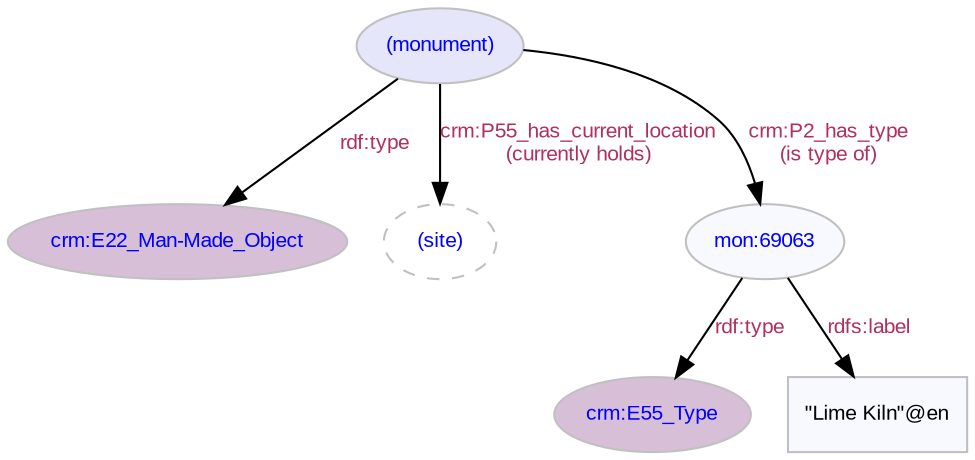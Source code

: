 digraph {
   // label = "Monument";
   // labelloc = "t";
   node [color=gray, fontcolor=blue, fontsize=10, fontname=Arial, style=filled, fillcolor=ghostwhite];
   edge [color=black, fontcolor=maroon, fontsize=10, fontname=Arial];
   "crm:E22_Man-Made_Object" [fillcolor=thistle, target="crm", URL="http://www.cidoc-crm.org/cidoc-crm/E22_Man-Made_Object"];
   "crm:E55_Type" [fillcolor=thistle, target="crm", URL="http://www.cidoc-crm.org/cidoc-crm/E55_Type"];
   "(site)" [style=dashed];
   "(monument)" [fillcolor=lavender];
   "(monument)" -> "crm:E22_Man-Made_Object" [label="rdf:type", labelURL="http://www.w3.org/1999/02/22-rdf-syntax-ns#type"];   
   "(monument)" -> "mon:69063" [label="crm:P2_has_type\n(is type of)", labelURL="http://www.cidoc-crm.org/cidoc-crm/P2_has_type"];
   "(monument)" -> "(site)" [label="crm:P55_has_current_location\n(currently holds)", labelURL="http://www.cidoc-crm.org/cidoc-crm/P55_has_current_location"];
   "mon:69063" -> "crm:E55_Type" [label="rdf:type", labelURL="http://www.w3.org/1999/02/22-rdf-syntax-ns#type"];
   "\"Lime Kiln\"@en" [shape=box, fontcolor=black];
   "mon:69063" -> "\"Lime Kiln\"@en" [label="rdfs:label", labelURL="http://www.w3.org/2000/01/rdf-schema#label"];
 }